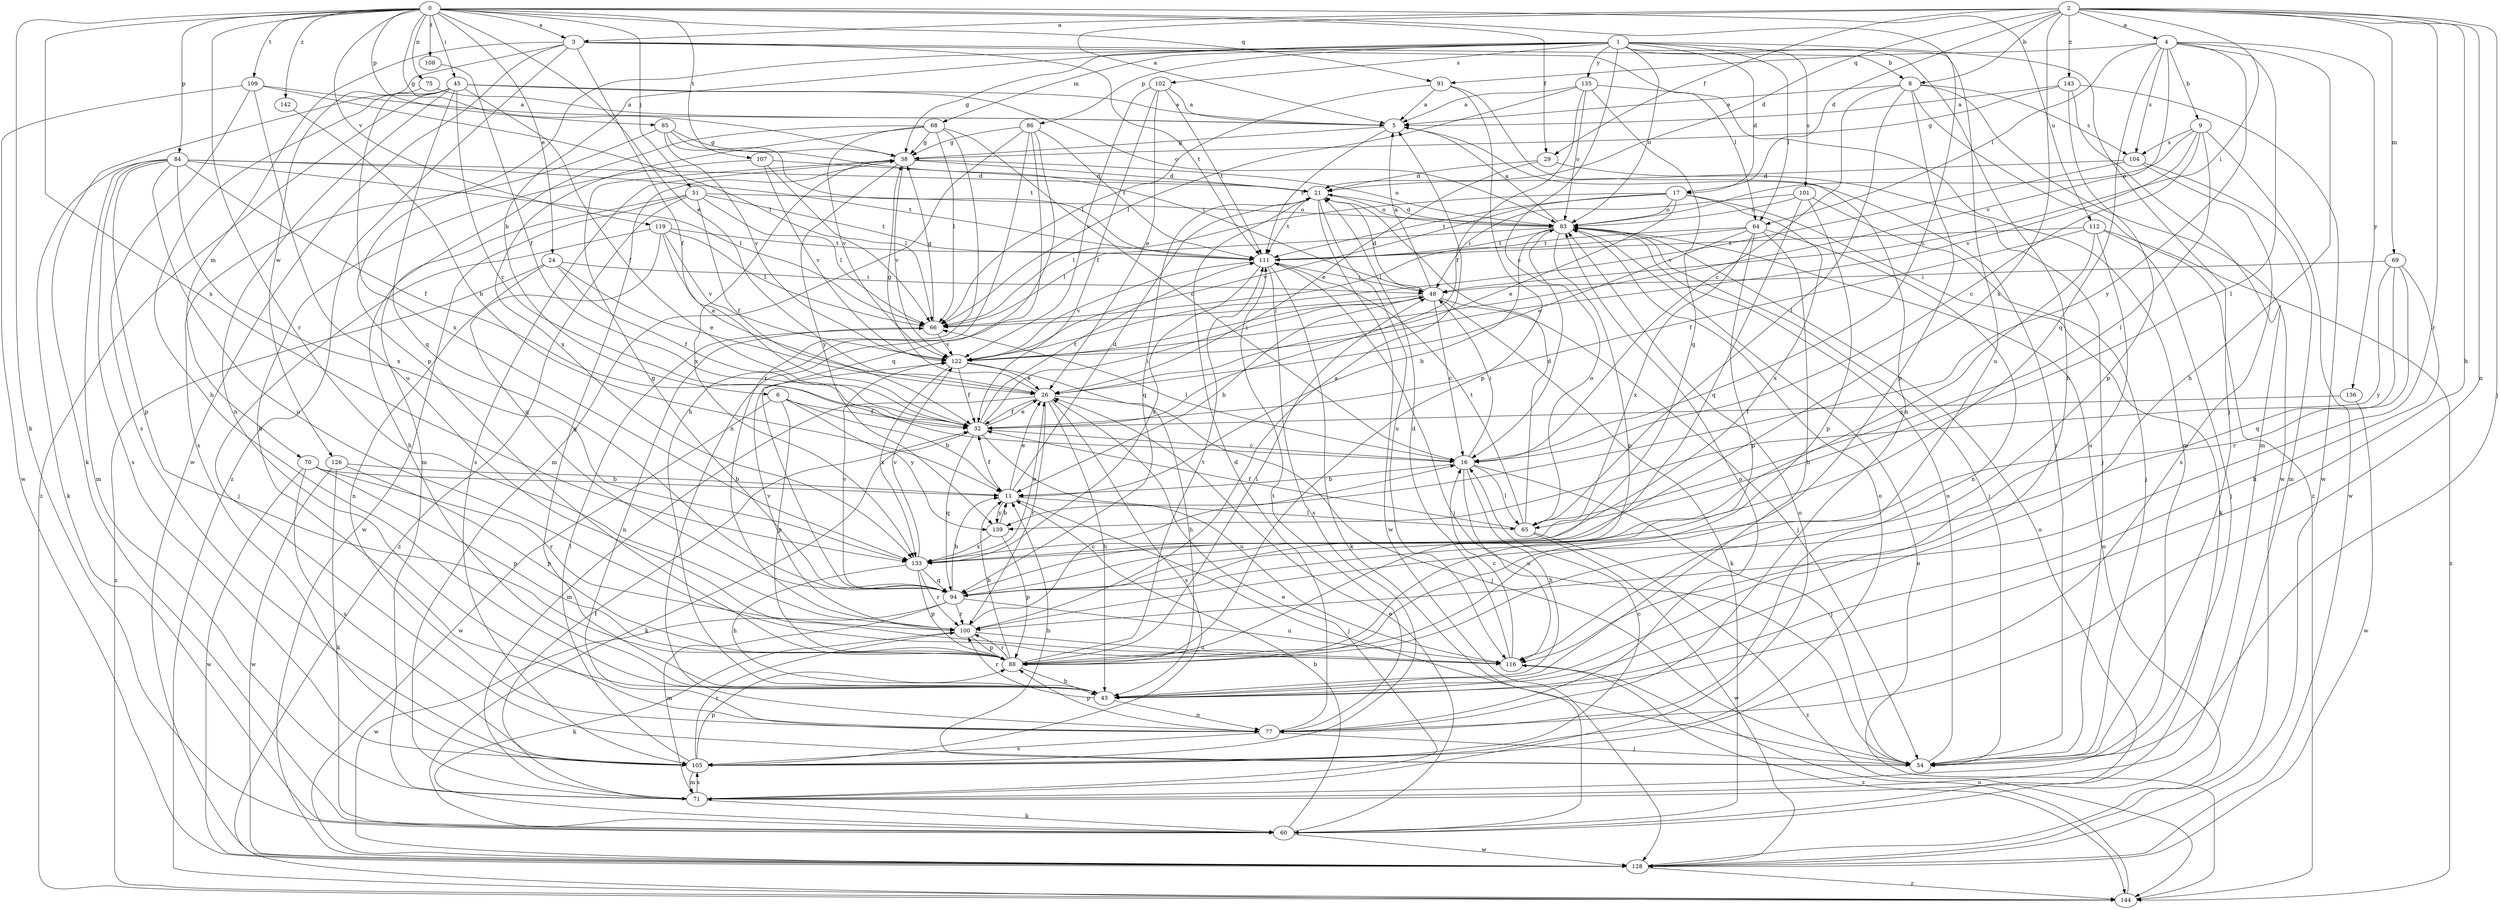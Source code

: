 strict digraph  {
0;
1;
2;
3;
4;
5;
6;
8;
9;
11;
16;
17;
21;
24;
26;
29;
32;
38;
43;
45;
48;
51;
54;
60;
64;
65;
66;
68;
69;
70;
71;
75;
77;
83;
84;
85;
86;
88;
91;
94;
100;
101;
102;
104;
105;
107;
108;
109;
111;
112;
116;
119;
122;
126;
128;
133;
135;
136;
139;
142;
143;
144;
0 -> 3  [label=a];
0 -> 16  [label=c];
0 -> 24  [label=e];
0 -> 26  [label=e];
0 -> 29  [label=f];
0 -> 38  [label=g];
0 -> 45  [label=i];
0 -> 51  [label=j];
0 -> 60  [label=k];
0 -> 75  [label=n];
0 -> 84  [label=p];
0 -> 85  [label=p];
0 -> 91  [label=q];
0 -> 100  [label=r];
0 -> 107  [label=t];
0 -> 108  [label=t];
0 -> 109  [label=t];
0 -> 112  [label=u];
0 -> 119  [label=v];
0 -> 133  [label=x];
0 -> 142  [label=z];
1 -> 6  [label=b];
1 -> 16  [label=c];
1 -> 17  [label=d];
1 -> 38  [label=g];
1 -> 43  [label=h];
1 -> 54  [label=j];
1 -> 64  [label=l];
1 -> 68  [label=m];
1 -> 83  [label=o];
1 -> 86  [label=p];
1 -> 88  [label=p];
1 -> 101  [label=s];
1 -> 102  [label=s];
1 -> 116  [label=u];
1 -> 135  [label=y];
2 -> 3  [label=a];
2 -> 4  [label=a];
2 -> 5  [label=a];
2 -> 8  [label=b];
2 -> 17  [label=d];
2 -> 21  [label=d];
2 -> 29  [label=f];
2 -> 43  [label=h];
2 -> 48  [label=i];
2 -> 54  [label=j];
2 -> 69  [label=m];
2 -> 77  [label=n];
2 -> 100  [label=r];
2 -> 133  [label=x];
2 -> 143  [label=z];
3 -> 8  [label=b];
3 -> 32  [label=f];
3 -> 64  [label=l];
3 -> 70  [label=m];
3 -> 111  [label=t];
3 -> 126  [label=w];
3 -> 128  [label=w];
3 -> 144  [label=z];
4 -> 9  [label=b];
4 -> 43  [label=h];
4 -> 64  [label=l];
4 -> 65  [label=l];
4 -> 91  [label=q];
4 -> 94  [label=q];
4 -> 104  [label=s];
4 -> 122  [label=v];
4 -> 136  [label=y];
4 -> 139  [label=y];
5 -> 38  [label=g];
5 -> 54  [label=j];
5 -> 111  [label=t];
6 -> 11  [label=b];
6 -> 32  [label=f];
6 -> 88  [label=p];
6 -> 128  [label=w];
6 -> 139  [label=y];
8 -> 5  [label=a];
8 -> 16  [label=c];
8 -> 65  [label=l];
8 -> 88  [label=p];
8 -> 104  [label=s];
8 -> 128  [label=w];
8 -> 144  [label=z];
9 -> 16  [label=c];
9 -> 65  [label=l];
9 -> 83  [label=o];
9 -> 104  [label=s];
9 -> 122  [label=v];
9 -> 128  [label=w];
11 -> 21  [label=d];
11 -> 26  [label=e];
11 -> 32  [label=f];
11 -> 54  [label=j];
11 -> 65  [label=l];
11 -> 139  [label=y];
16 -> 11  [label=b];
16 -> 43  [label=h];
16 -> 48  [label=i];
16 -> 54  [label=j];
16 -> 65  [label=l];
16 -> 66  [label=l];
16 -> 116  [label=u];
17 -> 26  [label=e];
17 -> 60  [label=k];
17 -> 66  [label=l];
17 -> 83  [label=o];
17 -> 111  [label=t];
17 -> 122  [label=v];
17 -> 133  [label=x];
21 -> 83  [label=o];
21 -> 94  [label=q];
21 -> 111  [label=t];
21 -> 116  [label=u];
21 -> 128  [label=w];
24 -> 26  [label=e];
24 -> 32  [label=f];
24 -> 48  [label=i];
24 -> 77  [label=n];
24 -> 144  [label=z];
26 -> 32  [label=f];
26 -> 38  [label=g];
26 -> 43  [label=h];
26 -> 54  [label=j];
26 -> 71  [label=m];
26 -> 100  [label=r];
26 -> 105  [label=s];
29 -> 21  [label=d];
29 -> 26  [label=e];
29 -> 54  [label=j];
32 -> 16  [label=c];
32 -> 26  [label=e];
32 -> 48  [label=i];
32 -> 60  [label=k];
32 -> 94  [label=q];
32 -> 111  [label=t];
32 -> 116  [label=u];
38 -> 21  [label=d];
38 -> 83  [label=o];
38 -> 105  [label=s];
38 -> 122  [label=v];
38 -> 133  [label=x];
38 -> 139  [label=y];
43 -> 38  [label=g];
43 -> 77  [label=n];
43 -> 100  [label=r];
45 -> 5  [label=a];
45 -> 16  [label=c];
45 -> 32  [label=f];
45 -> 43  [label=h];
45 -> 60  [label=k];
45 -> 77  [label=n];
45 -> 83  [label=o];
45 -> 94  [label=q];
45 -> 144  [label=z];
48 -> 5  [label=a];
48 -> 11  [label=b];
48 -> 16  [label=c];
48 -> 21  [label=d];
48 -> 54  [label=j];
48 -> 60  [label=k];
48 -> 66  [label=l];
51 -> 32  [label=f];
51 -> 43  [label=h];
51 -> 66  [label=l];
51 -> 83  [label=o];
51 -> 111  [label=t];
51 -> 128  [label=w];
51 -> 144  [label=z];
54 -> 11  [label=b];
54 -> 83  [label=o];
60 -> 11  [label=b];
60 -> 26  [label=e];
60 -> 83  [label=o];
60 -> 128  [label=w];
64 -> 26  [label=e];
64 -> 43  [label=h];
64 -> 66  [label=l];
64 -> 77  [label=n];
64 -> 88  [label=p];
64 -> 111  [label=t];
64 -> 133  [label=x];
65 -> 21  [label=d];
65 -> 32  [label=f];
65 -> 83  [label=o];
65 -> 111  [label=t];
65 -> 128  [label=w];
65 -> 144  [label=z];
66 -> 38  [label=g];
66 -> 77  [label=n];
66 -> 122  [label=v];
68 -> 16  [label=c];
68 -> 38  [label=g];
68 -> 66  [label=l];
68 -> 71  [label=m];
68 -> 100  [label=r];
68 -> 122  [label=v];
68 -> 133  [label=x];
69 -> 43  [label=h];
69 -> 48  [label=i];
69 -> 94  [label=q];
69 -> 100  [label=r];
69 -> 139  [label=y];
70 -> 11  [label=b];
70 -> 88  [label=p];
70 -> 100  [label=r];
70 -> 105  [label=s];
70 -> 128  [label=w];
71 -> 26  [label=e];
71 -> 32  [label=f];
71 -> 60  [label=k];
71 -> 83  [label=o];
71 -> 105  [label=s];
75 -> 5  [label=a];
75 -> 133  [label=x];
77 -> 21  [label=d];
77 -> 54  [label=j];
77 -> 83  [label=o];
77 -> 88  [label=p];
77 -> 105  [label=s];
77 -> 111  [label=t];
83 -> 5  [label=a];
83 -> 11  [label=b];
83 -> 21  [label=d];
83 -> 54  [label=j];
83 -> 66  [label=l];
83 -> 88  [label=p];
83 -> 111  [label=t];
84 -> 21  [label=d];
84 -> 32  [label=f];
84 -> 60  [label=k];
84 -> 66  [label=l];
84 -> 71  [label=m];
84 -> 88  [label=p];
84 -> 105  [label=s];
84 -> 111  [label=t];
84 -> 116  [label=u];
84 -> 133  [label=x];
85 -> 38  [label=g];
85 -> 48  [label=i];
85 -> 105  [label=s];
85 -> 111  [label=t];
85 -> 122  [label=v];
86 -> 38  [label=g];
86 -> 43  [label=h];
86 -> 71  [label=m];
86 -> 77  [label=n];
86 -> 94  [label=q];
86 -> 111  [label=t];
88 -> 11  [label=b];
88 -> 43  [label=h];
88 -> 48  [label=i];
88 -> 100  [label=r];
88 -> 111  [label=t];
91 -> 5  [label=a];
91 -> 66  [label=l];
91 -> 77  [label=n];
91 -> 88  [label=p];
94 -> 11  [label=b];
94 -> 38  [label=g];
94 -> 71  [label=m];
94 -> 100  [label=r];
94 -> 116  [label=u];
94 -> 122  [label=v];
94 -> 128  [label=w];
100 -> 5  [label=a];
100 -> 16  [label=c];
100 -> 60  [label=k];
100 -> 88  [label=p];
100 -> 116  [label=u];
100 -> 122  [label=v];
101 -> 48  [label=i];
101 -> 54  [label=j];
101 -> 83  [label=o];
101 -> 88  [label=p];
101 -> 94  [label=q];
102 -> 5  [label=a];
102 -> 26  [label=e];
102 -> 32  [label=f];
102 -> 111  [label=t];
102 -> 122  [label=v];
104 -> 21  [label=d];
104 -> 71  [label=m];
104 -> 105  [label=s];
104 -> 122  [label=v];
105 -> 16  [label=c];
105 -> 66  [label=l];
105 -> 71  [label=m];
105 -> 83  [label=o];
105 -> 88  [label=p];
105 -> 100  [label=r];
107 -> 21  [label=d];
107 -> 43  [label=h];
107 -> 66  [label=l];
107 -> 122  [label=v];
108 -> 32  [label=f];
109 -> 5  [label=a];
109 -> 66  [label=l];
109 -> 105  [label=s];
109 -> 116  [label=u];
109 -> 128  [label=w];
111 -> 48  [label=i];
111 -> 54  [label=j];
111 -> 60  [label=k];
111 -> 105  [label=s];
111 -> 122  [label=v];
111 -> 133  [label=x];
112 -> 32  [label=f];
112 -> 54  [label=j];
112 -> 94  [label=q];
112 -> 111  [label=t];
112 -> 116  [label=u];
112 -> 144  [label=z];
116 -> 16  [label=c];
116 -> 21  [label=d];
116 -> 144  [label=z];
119 -> 26  [label=e];
119 -> 54  [label=j];
119 -> 66  [label=l];
119 -> 94  [label=q];
119 -> 111  [label=t];
119 -> 122  [label=v];
122 -> 26  [label=e];
122 -> 32  [label=f];
122 -> 43  [label=h];
122 -> 48  [label=i];
122 -> 133  [label=x];
126 -> 11  [label=b];
126 -> 60  [label=k];
126 -> 88  [label=p];
126 -> 128  [label=w];
128 -> 83  [label=o];
128 -> 144  [label=z];
133 -> 26  [label=e];
133 -> 43  [label=h];
133 -> 88  [label=p];
133 -> 94  [label=q];
133 -> 100  [label=r];
133 -> 122  [label=v];
135 -> 5  [label=a];
135 -> 32  [label=f];
135 -> 66  [label=l];
135 -> 71  [label=m];
135 -> 83  [label=o];
135 -> 94  [label=q];
136 -> 32  [label=f];
136 -> 128  [label=w];
139 -> 11  [label=b];
139 -> 88  [label=p];
139 -> 133  [label=x];
142 -> 11  [label=b];
143 -> 5  [label=a];
143 -> 38  [label=g];
143 -> 71  [label=m];
143 -> 88  [label=p];
143 -> 128  [label=w];
144 -> 83  [label=o];
144 -> 116  [label=u];
}
